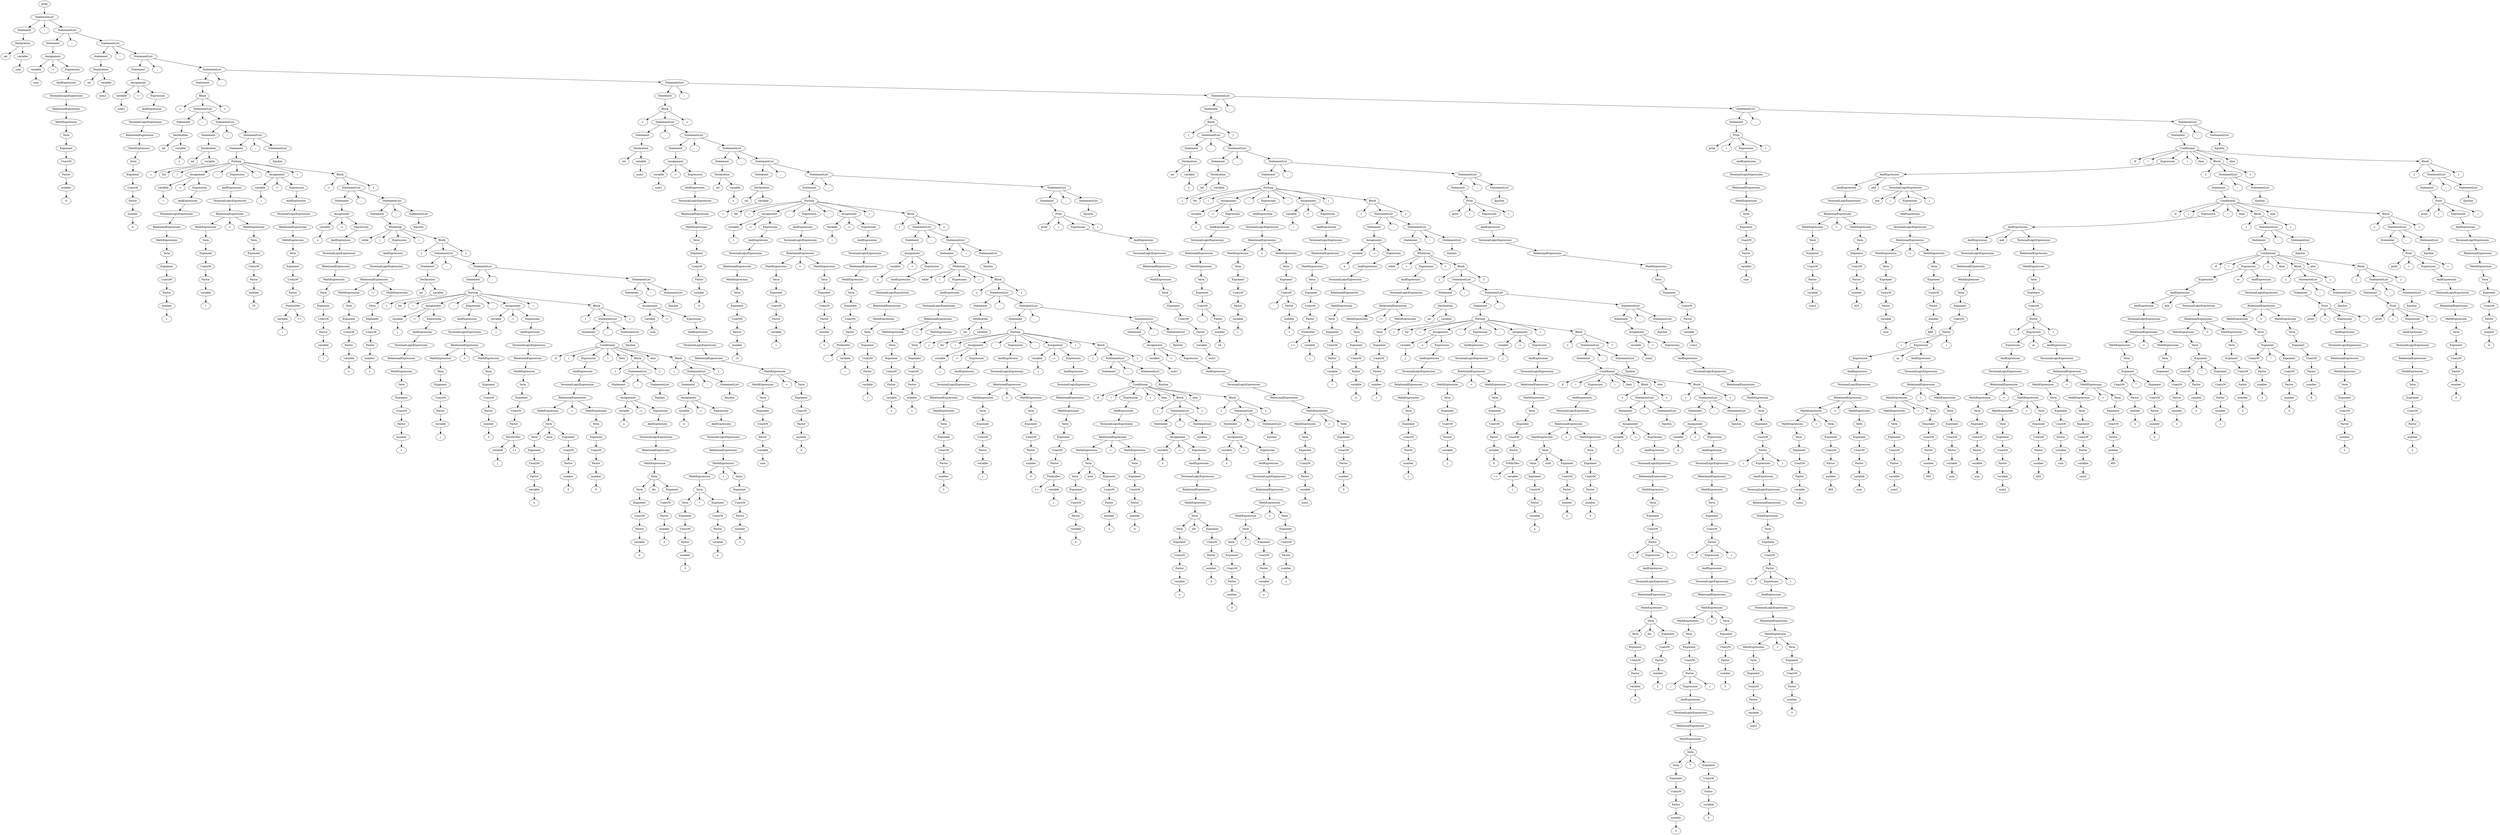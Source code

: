 
digraph "three_x_plus_1"
{
struct1 [label="prog"]
struct2 [label="StatementList"]
struct3 [label="Statement"]
struct4 [label="Declaration"]
struct5 [label="int"]
struct4->struct5
struct6 [label="variable"]
struct7 [label="sum"]
struct6->struct7
struct4->struct6
struct3->struct4
struct2->struct3
struct8 [label=";"]
struct2->struct8
struct9 [label="StatementList"]
struct10 [label="Statement"]
struct11 [label="Assignment"]
struct12 [label="variable"]
struct13 [label="sum"]
struct12->struct13
struct11->struct12
struct14 [label=":="]
struct11->struct14
struct15 [label="Expression"]
struct16 [label="AndExpression"]
struct17 [label="TerminalLogicExpression"]
struct18 [label="RelationalExpression"]
struct19 [label="MathExpression"]
struct20 [label="Term"]
struct21 [label="Exponent"]
struct22 [label="UnaryM"]
struct23 [label="Factor"]
struct24 [label="number"]
struct25 [label="0"]
struct24->struct25
struct23->struct24
struct22->struct23
struct21->struct22
struct20->struct21
struct19->struct20
struct18->struct19
struct17->struct18
struct16->struct17
struct15->struct16
struct11->struct15
struct10->struct11
struct9->struct10
struct26 [label=";"]
struct9->struct26
struct27 [label="StatementList"]
struct28 [label="Statement"]
struct29 [label="Declaration"]
struct30 [label="int"]
struct29->struct30
struct31 [label="variable"]
struct32 [label="sum2"]
struct31->struct32
struct29->struct31
struct28->struct29
struct27->struct28
struct33 [label=";"]
struct27->struct33
struct34 [label="StatementList"]
struct35 [label="Statement"]
struct36 [label="Assignment"]
struct37 [label="variable"]
struct38 [label="sum2"]
struct37->struct38
struct36->struct37
struct39 [label=":="]
struct36->struct39
struct40 [label="Expression"]
struct41 [label="AndExpression"]
struct42 [label="TerminalLogicExpression"]
struct43 [label="RelationalExpression"]
struct44 [label="MathExpression"]
struct45 [label="Term"]
struct46 [label="Exponent"]
struct47 [label="UnaryM"]
struct48 [label="Factor"]
struct49 [label="number"]
struct50 [label="0"]
struct49->struct50
struct48->struct49
struct47->struct48
struct46->struct47
struct45->struct46
struct44->struct45
struct43->struct44
struct42->struct43
struct41->struct42
struct40->struct41
struct36->struct40
struct35->struct36
struct34->struct35
struct51 [label=";"]
struct34->struct51
struct52 [label="StatementList"]
struct53 [label="Statement"]
struct54 [label="Block"]
struct55 [label="{"]
struct54->struct55
struct56 [label="StatementList"]
struct57 [label="Statement"]
struct58 [label="Declaration"]
struct59 [label="int"]
struct58->struct59
struct60 [label="variable"]
struct61 [label="x"]
struct60->struct61
struct58->struct60
struct57->struct58
struct56->struct57
struct62 [label=";"]
struct56->struct62
struct63 [label="StatementList"]
struct64 [label="Statement"]
struct65 [label="Declaration"]
struct66 [label="int"]
struct65->struct66
struct67 [label="variable"]
struct68 [label="i"]
struct67->struct68
struct65->struct67
struct64->struct65
struct63->struct64
struct69 [label=";"]
struct63->struct69
struct70 [label="StatementList"]
struct71 [label="Statement"]
struct72 [label="Forloop"]
struct73 [label="for"]
struct72->struct73
struct74 [label="("]
struct72->struct74
struct75 [label="Assignment"]
struct76 [label="variable"]
struct77 [label="i"]
struct76->struct77
struct75->struct76
struct78 [label=":="]
struct75->struct78
struct79 [label="Expression"]
struct80 [label="AndExpression"]
struct81 [label="TerminalLogicExpression"]
struct82 [label="RelationalExpression"]
struct83 [label="MathExpression"]
struct84 [label="Term"]
struct85 [label="Exponent"]
struct86 [label="UnaryM"]
struct87 [label="Factor"]
struct88 [label="number"]
struct89 [label="1"]
struct88->struct89
struct87->struct88
struct86->struct87
struct85->struct86
struct84->struct85
struct83->struct84
struct82->struct83
struct81->struct82
struct80->struct81
struct79->struct80
struct75->struct79
struct72->struct75
struct90 [label=";"]
struct72->struct90
struct91 [label="Expression"]
struct92 [label="AndExpression"]
struct93 [label="TerminalLogicExpression"]
struct94 [label="RelationalExpression"]
struct95 [label="MathExpression"]
struct96 [label="Term"]
struct97 [label="Exponent"]
struct98 [label="UnaryM"]
struct99 [label="Factor"]
struct100 [label="variable"]
struct101 [label="i"]
struct100->struct101
struct99->struct100
struct98->struct99
struct97->struct98
struct96->struct97
struct95->struct96
struct94->struct95
struct102 [label="<"]
struct94->struct102
struct103 [label="MathExpression"]
struct104 [label="Term"]
struct105 [label="Exponent"]
struct106 [label="UnaryM"]
struct107 [label="Factor"]
struct108 [label="number"]
struct109 [label="32"]
struct108->struct109
struct107->struct108
struct106->struct107
struct105->struct106
struct104->struct105
struct103->struct104
struct94->struct103
struct93->struct94
struct92->struct93
struct91->struct92
struct72->struct91
struct110 [label=";"]
struct72->struct110
struct111 [label="Assignment"]
struct112 [label="variable"]
struct113 [label="i"]
struct112->struct113
struct111->struct112
struct114 [label=":="]
struct111->struct114
struct115 [label="Expression"]
struct116 [label="AndExpression"]
struct117 [label="TerminalLogicExpression"]
struct118 [label="RelationalExpression"]
struct119 [label="MathExpression"]
struct120 [label="Term"]
struct121 [label="Exponent"]
struct122 [label="UnaryM"]
struct123 [label="Factor"]
struct124 [label="PostIncDec"]
struct125 [label="variable"]
struct126 [label="i"]
struct125->struct126
struct124->struct125
struct127 [label="++"]
struct124->struct127
struct123->struct124
struct122->struct123
struct121->struct122
struct120->struct121
struct119->struct120
struct118->struct119
struct117->struct118
struct116->struct117
struct115->struct116
struct111->struct115
struct72->struct111
struct128 [label=")"]
struct72->struct128
struct129 [label="Block"]
struct130 [label="{"]
struct129->struct130
struct131 [label="StatementList"]
struct132 [label="Statement"]
struct133 [label="Assignment"]
struct134 [label="variable"]
struct135 [label="x"]
struct134->struct135
struct133->struct134
struct136 [label=":="]
struct133->struct136
struct137 [label="Expression"]
struct138 [label="AndExpression"]
struct139 [label="TerminalLogicExpression"]
struct140 [label="RelationalExpression"]
struct141 [label="MathExpression"]
struct142 [label="Term"]
struct143 [label="Exponent"]
struct144 [label="UnaryM"]
struct145 [label="Factor"]
struct146 [label="variable"]
struct147 [label="i"]
struct146->struct147
struct145->struct146
struct144->struct145
struct143->struct144
struct142->struct143
struct141->struct142
struct140->struct141
struct139->struct140
struct138->struct139
struct137->struct138
struct133->struct137
struct132->struct133
struct131->struct132
struct148 [label=";"]
struct131->struct148
struct149 [label="StatementList"]
struct150 [label="Statement"]
struct151 [label="Whileloop"]
struct152 [label="while"]
struct151->struct152
struct153 [label="("]
struct151->struct153
struct154 [label="Expression"]
struct155 [label="AndExpression"]
struct156 [label="TerminalLogicExpression"]
struct157 [label="RelationalExpression"]
struct158 [label="MathExpression"]
struct159 [label="Term"]
struct160 [label="Exponent"]
struct161 [label="UnaryM"]
struct162 [label="Factor"]
struct163 [label="variable"]
struct164 [label="x"]
struct163->struct164
struct162->struct163
struct161->struct162
struct160->struct161
struct159->struct160
struct158->struct159
struct157->struct158
struct165 [label="!="]
struct157->struct165
struct166 [label="MathExpression"]
struct167 [label="Term"]
struct168 [label="Exponent"]
struct169 [label="UnaryM"]
struct170 [label="Factor"]
struct171 [label="number"]
struct172 [label="1"]
struct171->struct172
struct170->struct171
struct169->struct170
struct168->struct169
struct167->struct168
struct166->struct167
struct157->struct166
struct156->struct157
struct155->struct156
struct154->struct155
struct151->struct154
struct173 [label=")"]
struct151->struct173
struct174 [label="Block"]
struct175 [label="{"]
struct174->struct175
struct176 [label="StatementList"]
struct177 [label="Statement"]
struct178 [label="Declaration"]
struct179 [label="int"]
struct178->struct179
struct180 [label="variable"]
struct181 [label="j"]
struct180->struct181
struct178->struct180
struct177->struct178
struct176->struct177
struct182 [label=";"]
struct176->struct182
struct183 [label="StatementList"]
struct184 [label="Statement"]
struct185 [label="Forloop"]
struct186 [label="for"]
struct185->struct186
struct187 [label="("]
struct185->struct187
struct188 [label="Assignment"]
struct189 [label="variable"]
struct190 [label="j"]
struct189->struct190
struct188->struct189
struct191 [label=":="]
struct188->struct191
struct192 [label="Expression"]
struct193 [label="AndExpression"]
struct194 [label="TerminalLogicExpression"]
struct195 [label="RelationalExpression"]
struct196 [label="MathExpression"]
struct197 [label="Term"]
struct198 [label="Exponent"]
struct199 [label="UnaryM"]
struct200 [label="Factor"]
struct201 [label="number"]
struct202 [label="1"]
struct201->struct202
struct200->struct201
struct199->struct200
struct198->struct199
struct197->struct198
struct196->struct197
struct195->struct196
struct194->struct195
struct193->struct194
struct192->struct193
struct188->struct192
struct185->struct188
struct203 [label=";"]
struct185->struct203
struct204 [label="Expression"]
struct205 [label="AndExpression"]
struct206 [label="TerminalLogicExpression"]
struct207 [label="RelationalExpression"]
struct208 [label="MathExpression"]
struct209 [label="Term"]
struct210 [label="Exponent"]
struct211 [label="UnaryM"]
struct212 [label="Factor"]
struct213 [label="variable"]
struct214 [label="j"]
struct213->struct214
struct212->struct213
struct211->struct212
struct210->struct211
struct209->struct210
struct208->struct209
struct207->struct208
struct215 [label="<"]
struct207->struct215
struct216 [label="MathExpression"]
struct217 [label="Term"]
struct218 [label="Exponent"]
struct219 [label="UnaryM"]
struct220 [label="Factor"]
struct221 [label="number"]
struct222 [label="3"]
struct221->struct222
struct220->struct221
struct219->struct220
struct218->struct219
struct217->struct218
struct216->struct217
struct207->struct216
struct206->struct207
struct205->struct206
struct204->struct205
struct185->struct204
struct223 [label=";"]
struct185->struct223
struct224 [label="Assignment"]
struct225 [label="variable"]
struct226 [label="j"]
struct225->struct226
struct224->struct225
struct227 [label=":="]
struct224->struct227
struct228 [label="Expression"]
struct229 [label="AndExpression"]
struct230 [label="TerminalLogicExpression"]
struct231 [label="RelationalExpression"]
struct232 [label="MathExpression"]
struct233 [label="Term"]
struct234 [label="Exponent"]
struct235 [label="UnaryM"]
struct236 [label="Factor"]
struct237 [label="PostIncDec"]
struct238 [label="variable"]
struct239 [label="j"]
struct238->struct239
struct237->struct238
struct240 [label="++"]
struct237->struct240
struct236->struct237
struct235->struct236
struct234->struct235
struct233->struct234
struct232->struct233
struct231->struct232
struct230->struct231
struct229->struct230
struct228->struct229
struct224->struct228
struct185->struct224
struct241 [label=")"]
struct185->struct241
struct242 [label="Block"]
struct243 [label="{"]
struct242->struct243
struct244 [label="StatementList"]
struct245 [label="Statement"]
struct246 [label="Conditional"]
struct247 [label="if"]
struct246->struct247
struct248 [label="("]
struct246->struct248
struct249 [label="Expression"]
struct250 [label="AndExpression"]
struct251 [label="TerminalLogicExpression"]
struct252 [label="RelationalExpression"]
struct253 [label="MathExpression"]
struct254 [label="Term"]
struct255 [label="Term"]
struct256 [label="Exponent"]
struct257 [label="UnaryM"]
struct258 [label="Factor"]
struct259 [label="variable"]
struct260 [label="x"]
struct259->struct260
struct258->struct259
struct257->struct258
struct256->struct257
struct255->struct256
struct254->struct255
struct261 [label="mod"]
struct254->struct261
struct262 [label="Exponent"]
struct263 [label="UnaryM"]
struct264 [label="Factor"]
struct265 [label="number"]
struct266 [label="2"]
struct265->struct266
struct264->struct265
struct263->struct264
struct262->struct263
struct254->struct262
struct253->struct254
struct252->struct253
struct267 [label="="]
struct252->struct267
struct268 [label="MathExpression"]
struct269 [label="Term"]
struct270 [label="Exponent"]
struct271 [label="UnaryM"]
struct272 [label="Factor"]
struct273 [label="number"]
struct274 [label="0"]
struct273->struct274
struct272->struct273
struct271->struct272
struct270->struct271
struct269->struct270
struct268->struct269
struct252->struct268
struct251->struct252
struct250->struct251
struct249->struct250
struct246->struct249
struct275 [label=")"]
struct246->struct275
struct276 [label="then"]
struct246->struct276
struct277 [label="Block"]
struct278 [label="{"]
struct277->struct278
struct279 [label="StatementList"]
struct280 [label="Statement"]
struct281 [label="Assignment"]
struct282 [label="variable"]
struct283 [label="x"]
struct282->struct283
struct281->struct282
struct284 [label=":="]
struct281->struct284
struct285 [label="Expression"]
struct286 [label="AndExpression"]
struct287 [label="TerminalLogicExpression"]
struct288 [label="RelationalExpression"]
struct289 [label="MathExpression"]
struct290 [label="Term"]
struct291 [label="Term"]
struct292 [label="Exponent"]
struct293 [label="UnaryM"]
struct294 [label="Factor"]
struct295 [label="variable"]
struct296 [label="x"]
struct295->struct296
struct294->struct295
struct293->struct294
struct292->struct293
struct291->struct292
struct290->struct291
struct297 [label="div"]
struct290->struct297
struct298 [label="Exponent"]
struct299 [label="UnaryM"]
struct300 [label="Factor"]
struct301 [label="number"]
struct302 [label="2"]
struct301->struct302
struct300->struct301
struct299->struct300
struct298->struct299
struct290->struct298
struct289->struct290
struct288->struct289
struct287->struct288
struct286->struct287
struct285->struct286
struct281->struct285
struct280->struct281
struct279->struct280
struct303 [label=";"]
struct279->struct303
struct304 [label="StatementList"]
struct305 [label="Epsilon"]
struct304->struct305
struct279->struct304
struct277->struct279
struct306 [label="}"]
struct277->struct306
struct246->struct277
struct307 [label="else"]
struct246->struct307
struct308 [label="Block"]
struct309 [label="{"]
struct308->struct309
struct310 [label="StatementList"]
struct311 [label="Statement"]
struct312 [label="Assignment"]
struct313 [label="variable"]
struct314 [label="x"]
struct313->struct314
struct312->struct313
struct315 [label=":="]
struct312->struct315
struct316 [label="Expression"]
struct317 [label="AndExpression"]
struct318 [label="TerminalLogicExpression"]
struct319 [label="RelationalExpression"]
struct320 [label="MathExpression"]
struct321 [label="MathExpression"]
struct322 [label="Term"]
struct323 [label="Term"]
struct324 [label="Exponent"]
struct325 [label="UnaryM"]
struct326 [label="Factor"]
struct327 [label="number"]
struct328 [label="3"]
struct327->struct328
struct326->struct327
struct325->struct326
struct324->struct325
struct323->struct324
struct322->struct323
struct329 [label="*"]
struct322->struct329
struct330 [label="Exponent"]
struct331 [label="UnaryM"]
struct332 [label="Factor"]
struct333 [label="variable"]
struct334 [label="x"]
struct333->struct334
struct332->struct333
struct331->struct332
struct330->struct331
struct322->struct330
struct321->struct322
struct320->struct321
struct335 [label="+"]
struct320->struct335
struct336 [label="Term"]
struct337 [label="Exponent"]
struct338 [label="UnaryM"]
struct339 [label="Factor"]
struct340 [label="number"]
struct341 [label="1"]
struct340->struct341
struct339->struct340
struct338->struct339
struct337->struct338
struct336->struct337
struct320->struct336
struct319->struct320
struct318->struct319
struct317->struct318
struct316->struct317
struct312->struct316
struct311->struct312
struct310->struct311
struct342 [label=";"]
struct310->struct342
struct343 [label="StatementList"]
struct344 [label="Epsilon"]
struct343->struct344
struct310->struct343
struct308->struct310
struct345 [label="}"]
struct308->struct345
struct246->struct308
struct245->struct246
struct244->struct245
struct346 [label=";"]
struct244->struct346
struct347 [label="StatementList"]
struct348 [label="Epsilon"]
struct347->struct348
struct244->struct347
struct242->struct244
struct349 [label="}"]
struct242->struct349
struct185->struct242
struct184->struct185
struct183->struct184
struct350 [label=";"]
struct183->struct350
struct351 [label="StatementList"]
struct352 [label="Statement"]
struct353 [label="Assignment"]
struct354 [label="variable"]
struct355 [label="sum"]
struct354->struct355
struct353->struct354
struct356 [label=":="]
struct353->struct356
struct357 [label="Expression"]
struct358 [label="AndExpression"]
struct359 [label="TerminalLogicExpression"]
struct360 [label="RelationalExpression"]
struct361 [label="MathExpression"]
struct362 [label="MathExpression"]
struct363 [label="Term"]
struct364 [label="Exponent"]
struct365 [label="UnaryM"]
struct366 [label="Factor"]
struct367 [label="variable"]
struct368 [label="sum"]
struct367->struct368
struct366->struct367
struct365->struct366
struct364->struct365
struct363->struct364
struct362->struct363
struct361->struct362
struct369 [label="+"]
struct361->struct369
struct370 [label="Term"]
struct371 [label="Exponent"]
struct372 [label="UnaryM"]
struct373 [label="Factor"]
struct374 [label="number"]
struct375 [label="3"]
struct374->struct375
struct373->struct374
struct372->struct373
struct371->struct372
struct370->struct371
struct361->struct370
struct360->struct361
struct359->struct360
struct358->struct359
struct357->struct358
struct353->struct357
struct352->struct353
struct351->struct352
struct376 [label=";"]
struct351->struct376
struct377 [label="StatementList"]
struct378 [label="Epsilon"]
struct377->struct378
struct351->struct377
struct183->struct351
struct176->struct183
struct174->struct176
struct379 [label="}"]
struct174->struct379
struct151->struct174
struct150->struct151
struct149->struct150
struct380 [label=";"]
struct149->struct380
struct381 [label="StatementList"]
struct382 [label="Epsilon"]
struct381->struct382
struct149->struct381
struct131->struct149
struct129->struct131
struct383 [label="}"]
struct129->struct383
struct72->struct129
struct71->struct72
struct70->struct71
struct384 [label=";"]
struct70->struct384
struct385 [label="StatementList"]
struct386 [label="Epsilon"]
struct385->struct386
struct70->struct385
struct63->struct70
struct56->struct63
struct54->struct56
struct387 [label="}"]
struct54->struct387
struct53->struct54
struct52->struct53
struct388 [label=";"]
struct52->struct388
struct389 [label="StatementList"]
struct390 [label="Statement"]
struct391 [label="Block"]
struct392 [label="{"]
struct391->struct392
struct393 [label="StatementList"]
struct394 [label="Statement"]
struct395 [label="Declaration"]
struct396 [label="int"]
struct395->struct396
struct397 [label="variable"]
struct398 [label="sum1"]
struct397->struct398
struct395->struct397
struct394->struct395
struct393->struct394
struct399 [label=";"]
struct393->struct399
struct400 [label="StatementList"]
struct401 [label="Statement"]
struct402 [label="Assignment"]
struct403 [label="variable"]
struct404 [label="sum1"]
struct403->struct404
struct402->struct403
struct405 [label=":="]
struct402->struct405
struct406 [label="Expression"]
struct407 [label="AndExpression"]
struct408 [label="TerminalLogicExpression"]
struct409 [label="RelationalExpression"]
struct410 [label="MathExpression"]
struct411 [label="Term"]
struct412 [label="Exponent"]
struct413 [label="UnaryM"]
struct414 [label="Factor"]
struct415 [label="number"]
struct416 [label="0"]
struct415->struct416
struct414->struct415
struct413->struct414
struct412->struct413
struct411->struct412
struct410->struct411
struct409->struct410
struct408->struct409
struct407->struct408
struct406->struct407
struct402->struct406
struct401->struct402
struct400->struct401
struct417 [label=";"]
struct400->struct417
struct418 [label="StatementList"]
struct419 [label="Statement"]
struct420 [label="Declaration"]
struct421 [label="int"]
struct420->struct421
struct422 [label="variable"]
struct423 [label="x"]
struct422->struct423
struct420->struct422
struct419->struct420
struct418->struct419
struct424 [label=";"]
struct418->struct424
struct425 [label="StatementList"]
struct426 [label="Statement"]
struct427 [label="Declaration"]
struct428 [label="int"]
struct427->struct428
struct429 [label="variable"]
struct430 [label="i"]
struct429->struct430
struct427->struct429
struct426->struct427
struct425->struct426
struct431 [label=";"]
struct425->struct431
struct432 [label="StatementList"]
struct433 [label="Statement"]
struct434 [label="Forloop"]
struct435 [label="for"]
struct434->struct435
struct436 [label="("]
struct434->struct436
struct437 [label="Assignment"]
struct438 [label="variable"]
struct439 [label="i"]
struct438->struct439
struct437->struct438
struct440 [label=":="]
struct437->struct440
struct441 [label="Expression"]
struct442 [label="AndExpression"]
struct443 [label="TerminalLogicExpression"]
struct444 [label="RelationalExpression"]
struct445 [label="MathExpression"]
struct446 [label="Term"]
struct447 [label="Exponent"]
struct448 [label="UnaryM"]
struct449 [label="Factor"]
struct450 [label="number"]
struct451 [label="15"]
struct450->struct451
struct449->struct450
struct448->struct449
struct447->struct448
struct446->struct447
struct445->struct446
struct444->struct445
struct443->struct444
struct442->struct443
struct441->struct442
struct437->struct441
struct434->struct437
struct452 [label=";"]
struct434->struct452
struct453 [label="Expression"]
struct454 [label="AndExpression"]
struct455 [label="TerminalLogicExpression"]
struct456 [label="RelationalExpression"]
struct457 [label="MathExpression"]
struct458 [label="Term"]
struct459 [label="Exponent"]
struct460 [label="UnaryM"]
struct461 [label="Factor"]
struct462 [label="variable"]
struct463 [label="i"]
struct462->struct463
struct461->struct462
struct460->struct461
struct459->struct460
struct458->struct459
struct457->struct458
struct456->struct457
struct464 [label=">"]
struct456->struct464
struct465 [label="MathExpression"]
struct466 [label="Term"]
struct467 [label="Exponent"]
struct468 [label="UnaryM"]
struct469 [label="Factor"]
struct470 [label="number"]
struct471 [label="1"]
struct470->struct471
struct469->struct470
struct468->struct469
struct467->struct468
struct466->struct467
struct465->struct466
struct456->struct465
struct455->struct456
struct454->struct455
struct453->struct454
struct434->struct453
struct472 [label=";"]
struct434->struct472
struct473 [label="Assignment"]
struct474 [label="variable"]
struct475 [label="i"]
struct474->struct475
struct473->struct474
struct476 [label=":="]
struct473->struct476
struct477 [label="Expression"]
struct478 [label="AndExpression"]
struct479 [label="TerminalLogicExpression"]
struct480 [label="RelationalExpression"]
struct481 [label="MathExpression"]
struct482 [label="Term"]
struct483 [label="Exponent"]
struct484 [label="UnaryM"]
struct485 [label="Factor"]
struct486 [label="PreIncDec"]
struct487 [label="--"]
struct486->struct487
struct488 [label="variable"]
struct489 [label="i"]
struct488->struct489
struct486->struct488
struct485->struct486
struct484->struct485
struct483->struct484
struct482->struct483
struct481->struct482
struct480->struct481
struct479->struct480
struct478->struct479
struct477->struct478
struct473->struct477
struct434->struct473
struct490 [label=")"]
struct434->struct490
struct491 [label="Block"]
struct492 [label="{"]
struct491->struct492
struct493 [label="StatementList"]
struct494 [label="Statement"]
struct495 [label="Assignment"]
struct496 [label="variable"]
struct497 [label="x"]
struct496->struct497
struct495->struct496
struct498 [label=":="]
struct495->struct498
struct499 [label="Expression"]
struct500 [label="AndExpression"]
struct501 [label="TerminalLogicExpression"]
struct502 [label="RelationalExpression"]
struct503 [label="MathExpression"]
struct504 [label="Term"]
struct505 [label="Exponent"]
struct506 [label="UnaryM"]
struct507 [label="Factor"]
struct508 [label="variable"]
struct509 [label="i"]
struct508->struct509
struct507->struct508
struct506->struct507
struct505->struct506
struct504->struct505
struct503->struct504
struct502->struct503
struct501->struct502
struct500->struct501
struct499->struct500
struct495->struct499
struct494->struct495
struct493->struct494
struct510 [label=";"]
struct493->struct510
struct511 [label="StatementList"]
struct512 [label="Statement"]
struct513 [label="Whileloop"]
struct514 [label="while"]
struct513->struct514
struct515 [label="("]
struct513->struct515
struct516 [label="Expression"]
struct517 [label="AndExpression"]
struct518 [label="TerminalLogicExpression"]
struct519 [label="RelationalExpression"]
struct520 [label="MathExpression"]
struct521 [label="Term"]
struct522 [label="Exponent"]
struct523 [label="UnaryM"]
struct524 [label="Factor"]
struct525 [label="variable"]
struct526 [label="x"]
struct525->struct526
struct524->struct525
struct523->struct524
struct522->struct523
struct521->struct522
struct520->struct521
struct519->struct520
struct527 [label="!="]
struct519->struct527
struct528 [label="MathExpression"]
struct529 [label="Term"]
struct530 [label="Exponent"]
struct531 [label="UnaryM"]
struct532 [label="Factor"]
struct533 [label="number"]
struct534 [label="1"]
struct533->struct534
struct532->struct533
struct531->struct532
struct530->struct531
struct529->struct530
struct528->struct529
struct519->struct528
struct518->struct519
struct517->struct518
struct516->struct517
struct513->struct516
struct535 [label=")"]
struct513->struct535
struct536 [label="Block"]
struct537 [label="{"]
struct536->struct537
struct538 [label="StatementList"]
struct539 [label="Statement"]
struct540 [label="Declaration"]
struct541 [label="int"]
struct540->struct541
struct542 [label="variable"]
struct543 [label="j"]
struct542->struct543
struct540->struct542
struct539->struct540
struct538->struct539
struct544 [label=";"]
struct538->struct544
struct545 [label="StatementList"]
struct546 [label="Statement"]
struct547 [label="Forloop"]
struct548 [label="for"]
struct547->struct548
struct549 [label="("]
struct547->struct549
struct550 [label="Assignment"]
struct551 [label="variable"]
struct552 [label="j"]
struct551->struct552
struct550->struct551
struct553 [label=":="]
struct550->struct553
struct554 [label="Expression"]
struct555 [label="AndExpression"]
struct556 [label="TerminalLogicExpression"]
struct557 [label="RelationalExpression"]
struct558 [label="MathExpression"]
struct559 [label="Term"]
struct560 [label="Exponent"]
struct561 [label="UnaryM"]
struct562 [label="Factor"]
struct563 [label="number"]
struct564 [label="1"]
struct563->struct564
struct562->struct563
struct561->struct562
struct560->struct561
struct559->struct560
struct558->struct559
struct557->struct558
struct556->struct557
struct555->struct556
struct554->struct555
struct550->struct554
struct547->struct550
struct565 [label=";"]
struct547->struct565
struct566 [label="Expression"]
struct567 [label="AndExpression"]
struct568 [label="TerminalLogicExpression"]
struct569 [label="RelationalExpression"]
struct570 [label="MathExpression"]
struct571 [label="Term"]
struct572 [label="Exponent"]
struct573 [label="UnaryM"]
struct574 [label="Factor"]
struct575 [label="variable"]
struct576 [label="j"]
struct575->struct576
struct574->struct575
struct573->struct574
struct572->struct573
struct571->struct572
struct570->struct571
struct569->struct570
struct577 [label="<"]
struct569->struct577
struct578 [label="MathExpression"]
struct579 [label="Term"]
struct580 [label="Exponent"]
struct581 [label="UnaryM"]
struct582 [label="Factor"]
struct583 [label="number"]
struct584 [label="3"]
struct583->struct584
struct582->struct583
struct581->struct582
struct580->struct581
struct579->struct580
struct578->struct579
struct569->struct578
struct568->struct569
struct567->struct568
struct566->struct567
struct547->struct566
struct585 [label=";"]
struct547->struct585
struct586 [label="Assignment"]
struct587 [label="variable"]
struct588 [label="j"]
struct587->struct588
struct586->struct587
struct589 [label=":="]
struct586->struct589
struct590 [label="Expression"]
struct591 [label="AndExpression"]
struct592 [label="TerminalLogicExpression"]
struct593 [label="RelationalExpression"]
struct594 [label="MathExpression"]
struct595 [label="Term"]
struct596 [label="Exponent"]
struct597 [label="UnaryM"]
struct598 [label="Factor"]
struct599 [label="PreIncDec"]
struct600 [label="++"]
struct599->struct600
struct601 [label="variable"]
struct602 [label="j"]
struct601->struct602
struct599->struct601
struct598->struct599
struct597->struct598
struct596->struct597
struct595->struct596
struct594->struct595
struct593->struct594
struct592->struct593
struct591->struct592
struct590->struct591
struct586->struct590
struct547->struct586
struct603 [label=")"]
struct547->struct603
struct604 [label="Block"]
struct605 [label="{"]
struct604->struct605
struct606 [label="StatementList"]
struct607 [label="Statement"]
struct608 [label="Conditional"]
struct609 [label="if"]
struct608->struct609
struct610 [label="("]
struct608->struct610
struct611 [label="Expression"]
struct612 [label="AndExpression"]
struct613 [label="TerminalLogicExpression"]
struct614 [label="RelationalExpression"]
struct615 [label="MathExpression"]
struct616 [label="Term"]
struct617 [label="Term"]
struct618 [label="Exponent"]
struct619 [label="UnaryM"]
struct620 [label="Factor"]
struct621 [label="variable"]
struct622 [label="x"]
struct621->struct622
struct620->struct621
struct619->struct620
struct618->struct619
struct617->struct618
struct616->struct617
struct623 [label="mod"]
struct616->struct623
struct624 [label="Exponent"]
struct625 [label="UnaryM"]
struct626 [label="Factor"]
struct627 [label="number"]
struct628 [label="2"]
struct627->struct628
struct626->struct627
struct625->struct626
struct624->struct625
struct616->struct624
struct615->struct616
struct614->struct615
struct629 [label="="]
struct614->struct629
struct630 [label="MathExpression"]
struct631 [label="Term"]
struct632 [label="Exponent"]
struct633 [label="UnaryM"]
struct634 [label="Factor"]
struct635 [label="number"]
struct636 [label="0"]
struct635->struct636
struct634->struct635
struct633->struct634
struct632->struct633
struct631->struct632
struct630->struct631
struct614->struct630
struct613->struct614
struct612->struct613
struct611->struct612
struct608->struct611
struct637 [label=")"]
struct608->struct637
struct638 [label="then"]
struct608->struct638
struct639 [label="Block"]
struct640 [label="{"]
struct639->struct640
struct641 [label="StatementList"]
struct642 [label="Statement"]
struct643 [label="Assignment"]
struct644 [label="variable"]
struct645 [label="x"]
struct644->struct645
struct643->struct644
struct646 [label=":="]
struct643->struct646
struct647 [label="Expression"]
struct648 [label="AndExpression"]
struct649 [label="TerminalLogicExpression"]
struct650 [label="RelationalExpression"]
struct651 [label="MathExpression"]
struct652 [label="Term"]
struct653 [label="Term"]
struct654 [label="Exponent"]
struct655 [label="UnaryM"]
struct656 [label="Factor"]
struct657 [label="variable"]
struct658 [label="x"]
struct657->struct658
struct656->struct657
struct655->struct656
struct654->struct655
struct653->struct654
struct652->struct653
struct659 [label="div"]
struct652->struct659
struct660 [label="Exponent"]
struct661 [label="UnaryM"]
struct662 [label="Factor"]
struct663 [label="number"]
struct664 [label="2"]
struct663->struct664
struct662->struct663
struct661->struct662
struct660->struct661
struct652->struct660
struct651->struct652
struct650->struct651
struct649->struct650
struct648->struct649
struct647->struct648
struct643->struct647
struct642->struct643
struct641->struct642
struct665 [label=";"]
struct641->struct665
struct666 [label="StatementList"]
struct667 [label="Epsilon"]
struct666->struct667
struct641->struct666
struct639->struct641
struct668 [label="}"]
struct639->struct668
struct608->struct639
struct669 [label="else"]
struct608->struct669
struct670 [label="Block"]
struct671 [label="{"]
struct670->struct671
struct672 [label="StatementList"]
struct673 [label="Statement"]
struct674 [label="Assignment"]
struct675 [label="variable"]
struct676 [label="x"]
struct675->struct676
struct674->struct675
struct677 [label=":="]
struct674->struct677
struct678 [label="Expression"]
struct679 [label="AndExpression"]
struct680 [label="TerminalLogicExpression"]
struct681 [label="RelationalExpression"]
struct682 [label="MathExpression"]
struct683 [label="MathExpression"]
struct684 [label="Term"]
struct685 [label="Term"]
struct686 [label="Exponent"]
struct687 [label="UnaryM"]
struct688 [label="Factor"]
struct689 [label="number"]
struct690 [label="3"]
struct689->struct690
struct688->struct689
struct687->struct688
struct686->struct687
struct685->struct686
struct684->struct685
struct691 [label="*"]
struct684->struct691
struct692 [label="Exponent"]
struct693 [label="UnaryM"]
struct694 [label="Factor"]
struct695 [label="variable"]
struct696 [label="x"]
struct695->struct696
struct694->struct695
struct693->struct694
struct692->struct693
struct684->struct692
struct683->struct684
struct682->struct683
struct697 [label="+"]
struct682->struct697
struct698 [label="Term"]
struct699 [label="Exponent"]
struct700 [label="UnaryM"]
struct701 [label="Factor"]
struct702 [label="number"]
struct703 [label="1"]
struct702->struct703
struct701->struct702
struct700->struct701
struct699->struct700
struct698->struct699
struct682->struct698
struct681->struct682
struct680->struct681
struct679->struct680
struct678->struct679
struct674->struct678
struct673->struct674
struct672->struct673
struct704 [label=";"]
struct672->struct704
struct705 [label="StatementList"]
struct706 [label="Epsilon"]
struct705->struct706
struct672->struct705
struct670->struct672
struct707 [label="}"]
struct670->struct707
struct608->struct670
struct607->struct608
struct606->struct607
struct708 [label=";"]
struct606->struct708
struct709 [label="StatementList"]
struct710 [label="Epsilon"]
struct709->struct710
struct606->struct709
struct604->struct606
struct711 [label="}"]
struct604->struct711
struct547->struct604
struct546->struct547
struct545->struct546
struct712 [label=";"]
struct545->struct712
struct713 [label="StatementList"]
struct714 [label="Statement"]
struct715 [label="Assignment"]
struct716 [label="variable"]
struct717 [label="sum1"]
struct716->struct717
struct715->struct716
struct718 [label=":="]
struct715->struct718
struct719 [label="Expression"]
struct720 [label="AndExpression"]
struct721 [label="TerminalLogicExpression"]
struct722 [label="RelationalExpression"]
struct723 [label="MathExpression"]
struct724 [label="MathExpression"]
struct725 [label="Term"]
struct726 [label="Exponent"]
struct727 [label="UnaryM"]
struct728 [label="Factor"]
struct729 [label="variable"]
struct730 [label="sum1"]
struct729->struct730
struct728->struct729
struct727->struct728
struct726->struct727
struct725->struct726
struct724->struct725
struct723->struct724
struct731 [label="+"]
struct723->struct731
struct732 [label="Term"]
struct733 [label="Exponent"]
struct734 [label="UnaryM"]
struct735 [label="Factor"]
struct736 [label="number"]
struct737 [label="3"]
struct736->struct737
struct735->struct736
struct734->struct735
struct733->struct734
struct732->struct733
struct723->struct732
struct722->struct723
struct721->struct722
struct720->struct721
struct719->struct720
struct715->struct719
struct714->struct715
struct713->struct714
struct738 [label=";"]
struct713->struct738
struct739 [label="StatementList"]
struct740 [label="Epsilon"]
struct739->struct740
struct713->struct739
struct545->struct713
struct538->struct545
struct536->struct538
struct741 [label="}"]
struct536->struct741
struct513->struct536
struct512->struct513
struct511->struct512
struct742 [label=";"]
struct511->struct742
struct743 [label="StatementList"]
struct744 [label="Epsilon"]
struct743->struct744
struct511->struct743
struct493->struct511
struct491->struct493
struct745 [label="}"]
struct491->struct745
struct434->struct491
struct433->struct434
struct432->struct433
struct746 [label=";"]
struct432->struct746
struct747 [label="StatementList"]
struct748 [label="Statement"]
struct749 [label="Print"]
struct750 [label="print"]
struct749->struct750
struct751 [label="("]
struct749->struct751
struct752 [label="Expression"]
struct753 [label="AndExpression"]
struct754 [label="TerminalLogicExpression"]
struct755 [label="RelationalExpression"]
struct756 [label="MathExpression"]
struct757 [label="Term"]
struct758 [label="Exponent"]
struct759 [label="UnaryM"]
struct760 [label="Factor"]
struct761 [label="variable"]
struct762 [label="sum1"]
struct761->struct762
struct760->struct761
struct759->struct760
struct758->struct759
struct757->struct758
struct756->struct757
struct755->struct756
struct754->struct755
struct753->struct754
struct752->struct753
struct749->struct752
struct763 [label=")"]
struct749->struct763
struct748->struct749
struct747->struct748
struct764 [label=";"]
struct747->struct764
struct765 [label="StatementList"]
struct766 [label="Epsilon"]
struct765->struct766
struct747->struct765
struct432->struct747
struct425->struct432
struct418->struct425
struct400->struct418
struct393->struct400
struct391->struct393
struct767 [label="}"]
struct391->struct767
struct390->struct391
struct389->struct390
struct768 [label=";"]
struct389->struct768
struct769 [label="StatementList"]
struct770 [label="Statement"]
struct771 [label="Block"]
struct772 [label="{"]
struct771->struct772
struct773 [label="StatementList"]
struct774 [label="Statement"]
struct775 [label="Declaration"]
struct776 [label="int"]
struct775->struct776
struct777 [label="variable"]
struct778 [label="x"]
struct777->struct778
struct775->struct777
struct774->struct775
struct773->struct774
struct779 [label=";"]
struct773->struct779
struct780 [label="StatementList"]
struct781 [label="Statement"]
struct782 [label="Declaration"]
struct783 [label="int"]
struct782->struct783
struct784 [label="variable"]
struct785 [label="i"]
struct784->struct785
struct782->struct784
struct781->struct782
struct780->struct781
struct786 [label=";"]
struct780->struct786
struct787 [label="StatementList"]
struct788 [label="Statement"]
struct789 [label="Forloop"]
struct790 [label="for"]
struct789->struct790
struct791 [label="("]
struct789->struct791
struct792 [label="Assignment"]
struct793 [label="variable"]
struct794 [label="i"]
struct793->struct794
struct792->struct793
struct795 [label=":="]
struct792->struct795
struct796 [label="Expression"]
struct797 [label="AndExpression"]
struct798 [label="TerminalLogicExpression"]
struct799 [label="RelationalExpression"]
struct800 [label="MathExpression"]
struct801 [label="Term"]
struct802 [label="Exponent"]
struct803 [label="UnaryM"]
struct804 [label="-"]
struct803->struct804
struct805 [label="Factor"]
struct806 [label="number"]
struct807 [label="24"]
struct806->struct807
struct805->struct806
struct803->struct805
struct802->struct803
struct801->struct802
struct800->struct801
struct799->struct800
struct798->struct799
struct797->struct798
struct796->struct797
struct792->struct796
struct789->struct792
struct808 [label=";"]
struct789->struct808
struct809 [label="Expression"]
struct810 [label="AndExpression"]
struct811 [label="TerminalLogicExpression"]
struct812 [label="RelationalExpression"]
struct813 [label="MathExpression"]
struct814 [label="Term"]
struct815 [label="Exponent"]
struct816 [label="UnaryM"]
struct817 [label="Factor"]
struct818 [label="variable"]
struct819 [label="i"]
struct818->struct819
struct817->struct818
struct816->struct817
struct815->struct816
struct814->struct815
struct813->struct814
struct812->struct813
struct820 [label="<"]
struct812->struct820
struct821 [label="MathExpression"]
struct822 [label="Term"]
struct823 [label="Exponent"]
struct824 [label="UnaryM"]
struct825 [label="-"]
struct824->struct825
struct826 [label="Factor"]
struct827 [label="number"]
struct828 [label="1"]
struct827->struct828
struct826->struct827
struct824->struct826
struct823->struct824
struct822->struct823
struct821->struct822
struct812->struct821
struct811->struct812
struct810->struct811
struct809->struct810
struct789->struct809
struct829 [label=";"]
struct789->struct829
struct830 [label="Assignment"]
struct831 [label="variable"]
struct832 [label="i"]
struct831->struct832
struct830->struct831
struct833 [label=":="]
struct830->struct833
struct834 [label="Expression"]
struct835 [label="AndExpression"]
struct836 [label="TerminalLogicExpression"]
struct837 [label="RelationalExpression"]
struct838 [label="MathExpression"]
struct839 [label="Term"]
struct840 [label="Exponent"]
struct841 [label="UnaryM"]
struct842 [label="Factor"]
struct843 [label="PreIncDec"]
struct844 [label="++"]
struct843->struct844
struct845 [label="variable"]
struct846 [label="i"]
struct845->struct846
struct843->struct845
struct842->struct843
struct841->struct842
struct840->struct841
struct839->struct840
struct838->struct839
struct837->struct838
struct836->struct837
struct835->struct836
struct834->struct835
struct830->struct834
struct789->struct830
struct847 [label=")"]
struct789->struct847
struct848 [label="Block"]
struct849 [label="{"]
struct848->struct849
struct850 [label="StatementList"]
struct851 [label="Statement"]
struct852 [label="Assignment"]
struct853 [label="variable"]
struct854 [label="x"]
struct853->struct854
struct852->struct853
struct855 [label=":="]
struct852->struct855
struct856 [label="Expression"]
struct857 [label="AndExpression"]
struct858 [label="TerminalLogicExpression"]
struct859 [label="RelationalExpression"]
struct860 [label="MathExpression"]
struct861 [label="Term"]
struct862 [label="Exponent"]
struct863 [label="UnaryM"]
struct864 [label="Factor"]
struct865 [label="variable"]
struct866 [label="i"]
struct865->struct866
struct864->struct865
struct863->struct864
struct862->struct863
struct861->struct862
struct860->struct861
struct859->struct860
struct858->struct859
struct857->struct858
struct856->struct857
struct852->struct856
struct851->struct852
struct850->struct851
struct867 [label=";"]
struct850->struct867
struct868 [label="StatementList"]
struct869 [label="Statement"]
struct870 [label="Whileloop"]
struct871 [label="while"]
struct870->struct871
struct872 [label="("]
struct870->struct872
struct873 [label="Expression"]
struct874 [label="AndExpression"]
struct875 [label="TerminalLogicExpression"]
struct876 [label="RelationalExpression"]
struct877 [label="MathExpression"]
struct878 [label="Term"]
struct879 [label="Exponent"]
struct880 [label="UnaryM"]
struct881 [label="Factor"]
struct882 [label="variable"]
struct883 [label="x"]
struct882->struct883
struct881->struct882
struct880->struct881
struct879->struct880
struct878->struct879
struct877->struct878
struct876->struct877
struct884 [label="!="]
struct876->struct884
struct885 [label="MathExpression"]
struct886 [label="Term"]
struct887 [label="Exponent"]
struct888 [label="UnaryM"]
struct889 [label="Factor"]
struct890 [label="number"]
struct891 [label="1"]
struct890->struct891
struct889->struct890
struct888->struct889
struct887->struct888
struct886->struct887
struct885->struct886
struct876->struct885
struct875->struct876
struct874->struct875
struct873->struct874
struct870->struct873
struct892 [label=")"]
struct870->struct892
struct893 [label="Block"]
struct894 [label="{"]
struct893->struct894
struct895 [label="StatementList"]
struct896 [label="Statement"]
struct897 [label="Declaration"]
struct898 [label="int"]
struct897->struct898
struct899 [label="variable"]
struct900 [label="j"]
struct899->struct900
struct897->struct899
struct896->struct897
struct895->struct896
struct901 [label=";"]
struct895->struct901
struct902 [label="StatementList"]
struct903 [label="Statement"]
struct904 [label="Forloop"]
struct905 [label="for"]
struct904->struct905
struct906 [label="("]
struct904->struct906
struct907 [label="Assignment"]
struct908 [label="variable"]
struct909 [label="j"]
struct908->struct909
struct907->struct908
struct910 [label=":="]
struct907->struct910
struct911 [label="Expression"]
struct912 [label="AndExpression"]
struct913 [label="TerminalLogicExpression"]
struct914 [label="RelationalExpression"]
struct915 [label="MathExpression"]
struct916 [label="Term"]
struct917 [label="Exponent"]
struct918 [label="UnaryM"]
struct919 [label="Factor"]
struct920 [label="number"]
struct921 [label="1"]
struct920->struct921
struct919->struct920
struct918->struct919
struct917->struct918
struct916->struct917
struct915->struct916
struct914->struct915
struct913->struct914
struct912->struct913
struct911->struct912
struct907->struct911
struct904->struct907
struct922 [label=";"]
struct904->struct922
struct923 [label="Expression"]
struct924 [label="AndExpression"]
struct925 [label="TerminalLogicExpression"]
struct926 [label="RelationalExpression"]
struct927 [label="MathExpression"]
struct928 [label="Term"]
struct929 [label="Exponent"]
struct930 [label="UnaryM"]
struct931 [label="Factor"]
struct932 [label="variable"]
struct933 [label="j"]
struct932->struct933
struct931->struct932
struct930->struct931
struct929->struct930
struct928->struct929
struct927->struct928
struct926->struct927
struct934 [label="<"]
struct926->struct934
struct935 [label="MathExpression"]
struct936 [label="Term"]
struct937 [label="Exponent"]
struct938 [label="UnaryM"]
struct939 [label="Factor"]
struct940 [label="number"]
struct941 [label="3"]
struct940->struct941
struct939->struct940
struct938->struct939
struct937->struct938
struct936->struct937
struct935->struct936
struct926->struct935
struct925->struct926
struct924->struct925
struct923->struct924
struct904->struct923
struct942 [label=";"]
struct904->struct942
struct943 [label="Assignment"]
struct944 [label="variable"]
struct945 [label="j"]
struct944->struct945
struct943->struct944
struct946 [label=":="]
struct943->struct946
struct947 [label="Expression"]
struct948 [label="AndExpression"]
struct949 [label="TerminalLogicExpression"]
struct950 [label="RelationalExpression"]
struct951 [label="MathExpression"]
struct952 [label="Term"]
struct953 [label="Exponent"]
struct954 [label="UnaryM"]
struct955 [label="Factor"]
struct956 [label="PreIncDec"]
struct957 [label="++"]
struct956->struct957
struct958 [label="variable"]
struct959 [label="j"]
struct958->struct959
struct956->struct958
struct955->struct956
struct954->struct955
struct953->struct954
struct952->struct953
struct951->struct952
struct950->struct951
struct949->struct950
struct948->struct949
struct947->struct948
struct943->struct947
struct904->struct943
struct960 [label=")"]
struct904->struct960
struct961 [label="Block"]
struct962 [label="{"]
struct961->struct962
struct963 [label="StatementList"]
struct964 [label="Statement"]
struct965 [label="Conditional"]
struct966 [label="if"]
struct965->struct966
struct967 [label="("]
struct965->struct967
struct968 [label="Expression"]
struct969 [label="AndExpression"]
struct970 [label="TerminalLogicExpression"]
struct971 [label="RelationalExpression"]
struct972 [label="MathExpression"]
struct973 [label="Term"]
struct974 [label="Term"]
struct975 [label="Exponent"]
struct976 [label="UnaryM"]
struct977 [label="Factor"]
struct978 [label="variable"]
struct979 [label="x"]
struct978->struct979
struct977->struct978
struct976->struct977
struct975->struct976
struct974->struct975
struct973->struct974
struct980 [label="mod"]
struct973->struct980
struct981 [label="Exponent"]
struct982 [label="UnaryM"]
struct983 [label="Factor"]
struct984 [label="number"]
struct985 [label="2"]
struct984->struct985
struct983->struct984
struct982->struct983
struct981->struct982
struct973->struct981
struct972->struct973
struct971->struct972
struct986 [label="="]
struct971->struct986
struct987 [label="MathExpression"]
struct988 [label="Term"]
struct989 [label="Exponent"]
struct990 [label="UnaryM"]
struct991 [label="Factor"]
struct992 [label="number"]
struct993 [label="0"]
struct992->struct993
struct991->struct992
struct990->struct991
struct989->struct990
struct988->struct989
struct987->struct988
struct971->struct987
struct970->struct971
struct969->struct970
struct968->struct969
struct965->struct968
struct994 [label=")"]
struct965->struct994
struct995 [label="then"]
struct965->struct995
struct996 [label="Block"]
struct997 [label="{"]
struct996->struct997
struct998 [label="StatementList"]
struct999 [label="Statement"]
struct1000 [label="Assignment"]
struct1001 [label="variable"]
struct1002 [label="x"]
struct1001->struct1002
struct1000->struct1001
struct1003 [label=":="]
struct1000->struct1003
struct1004 [label="Expression"]
struct1005 [label="AndExpression"]
struct1006 [label="TerminalLogicExpression"]
struct1007 [label="RelationalExpression"]
struct1008 [label="MathExpression"]
struct1009 [label="Term"]
struct1010 [label="Exponent"]
struct1011 [label="UnaryM"]
struct1012 [label="Factor"]
struct1013 [label="|"]
struct1012->struct1013
struct1014 [label="Expression"]
struct1015 [label="AndExpression"]
struct1016 [label="TerminalLogicExpression"]
struct1017 [label="RelationalExpression"]
struct1018 [label="MathExpression"]
struct1019 [label="Term"]
struct1020 [label="Term"]
struct1021 [label="Exponent"]
struct1022 [label="UnaryM"]
struct1023 [label="Factor"]
struct1024 [label="variable"]
struct1025 [label="x"]
struct1024->struct1025
struct1023->struct1024
struct1022->struct1023
struct1021->struct1022
struct1020->struct1021
struct1019->struct1020
struct1026 [label="div"]
struct1019->struct1026
struct1027 [label="Exponent"]
struct1028 [label="UnaryM"]
struct1029 [label="Factor"]
struct1030 [label="number"]
struct1031 [label="2"]
struct1030->struct1031
struct1029->struct1030
struct1028->struct1029
struct1027->struct1028
struct1019->struct1027
struct1018->struct1019
struct1017->struct1018
struct1016->struct1017
struct1015->struct1016
struct1014->struct1015
struct1012->struct1014
struct1032 [label="|"]
struct1012->struct1032
struct1011->struct1012
struct1010->struct1011
struct1009->struct1010
struct1008->struct1009
struct1007->struct1008
struct1006->struct1007
struct1005->struct1006
struct1004->struct1005
struct1000->struct1004
struct999->struct1000
struct998->struct999
struct1033 [label=";"]
struct998->struct1033
struct1034 [label="StatementList"]
struct1035 [label="Epsilon"]
struct1034->struct1035
struct998->struct1034
struct996->struct998
struct1036 [label="}"]
struct996->struct1036
struct965->struct996
struct1037 [label="else"]
struct965->struct1037
struct1038 [label="Block"]
struct1039 [label="{"]
struct1038->struct1039
struct1040 [label="StatementList"]
struct1041 [label="Statement"]
struct1042 [label="Assignment"]
struct1043 [label="variable"]
struct1044 [label="x"]
struct1043->struct1044
struct1042->struct1043
struct1045 [label=":="]
struct1042->struct1045
struct1046 [label="Expression"]
struct1047 [label="AndExpression"]
struct1048 [label="TerminalLogicExpression"]
struct1049 [label="RelationalExpression"]
struct1050 [label="MathExpression"]
struct1051 [label="Term"]
struct1052 [label="Exponent"]
struct1053 [label="UnaryM"]
struct1054 [label="Factor"]
struct1055 [label="("]
struct1054->struct1055
struct1056 [label="Expression"]
struct1057 [label="AndExpression"]
struct1058 [label="TerminalLogicExpression"]
struct1059 [label="RelationalExpression"]
struct1060 [label="MathExpression"]
struct1061 [label="MathExpression"]
struct1062 [label="Term"]
struct1063 [label="Exponent"]
struct1064 [label="UnaryM"]
struct1065 [label="Factor"]
struct1066 [label="|"]
struct1065->struct1066
struct1067 [label="Expression"]
struct1068 [label="AndExpression"]
struct1069 [label="TerminalLogicExpression"]
struct1070 [label="RelationalExpression"]
struct1071 [label="MathExpression"]
struct1072 [label="Term"]
struct1073 [label="Term"]
struct1074 [label="Exponent"]
struct1075 [label="UnaryM"]
struct1076 [label="Factor"]
struct1077 [label="number"]
struct1078 [label="3"]
struct1077->struct1078
struct1076->struct1077
struct1075->struct1076
struct1074->struct1075
struct1073->struct1074
struct1072->struct1073
struct1079 [label="*"]
struct1072->struct1079
struct1080 [label="Exponent"]
struct1081 [label="UnaryM"]
struct1082 [label="Factor"]
struct1083 [label="variable"]
struct1084 [label="x"]
struct1083->struct1084
struct1082->struct1083
struct1081->struct1082
struct1080->struct1081
struct1072->struct1080
struct1071->struct1072
struct1070->struct1071
struct1069->struct1070
struct1068->struct1069
struct1067->struct1068
struct1065->struct1067
struct1085 [label="|"]
struct1065->struct1085
struct1064->struct1065
struct1063->struct1064
struct1062->struct1063
struct1061->struct1062
struct1060->struct1061
struct1086 [label="+"]
struct1060->struct1086
struct1087 [label="Term"]
struct1088 [label="Exponent"]
struct1089 [label="UnaryM"]
struct1090 [label="Factor"]
struct1091 [label="number"]
struct1092 [label="1"]
struct1091->struct1092
struct1090->struct1091
struct1089->struct1090
struct1088->struct1089
struct1087->struct1088
struct1060->struct1087
struct1059->struct1060
struct1058->struct1059
struct1057->struct1058
struct1056->struct1057
struct1054->struct1056
struct1093 [label=")"]
struct1054->struct1093
struct1053->struct1054
struct1052->struct1053
struct1051->struct1052
struct1050->struct1051
struct1049->struct1050
struct1048->struct1049
struct1047->struct1048
struct1046->struct1047
struct1042->struct1046
struct1041->struct1042
struct1040->struct1041
struct1094 [label=";"]
struct1040->struct1094
struct1095 [label="StatementList"]
struct1096 [label="Epsilon"]
struct1095->struct1096
struct1040->struct1095
struct1038->struct1040
struct1097 [label="}"]
struct1038->struct1097
struct965->struct1038
struct964->struct965
struct963->struct964
struct1098 [label=";"]
struct963->struct1098
struct1099 [label="StatementList"]
struct1100 [label="Epsilon"]
struct1099->struct1100
struct963->struct1099
struct961->struct963
struct1101 [label="}"]
struct961->struct1101
struct904->struct961
struct903->struct904
struct902->struct903
struct1102 [label=";"]
struct902->struct1102
struct1103 [label="StatementList"]
struct1104 [label="Statement"]
struct1105 [label="Assignment"]
struct1106 [label="variable"]
struct1107 [label="sum2"]
struct1106->struct1107
struct1105->struct1106
struct1108 [label=":="]
struct1105->struct1108
struct1109 [label="Expression"]
struct1110 [label="AndExpression"]
struct1111 [label="TerminalLogicExpression"]
struct1112 [label="RelationalExpression"]
struct1113 [label="MathExpression"]
struct1114 [label="Term"]
struct1115 [label="Exponent"]
struct1116 [label="UnaryM"]
struct1117 [label="Factor"]
struct1118 [label="("]
struct1117->struct1118
struct1119 [label="Expression"]
struct1120 [label="AndExpression"]
struct1121 [label="TerminalLogicExpression"]
struct1122 [label="RelationalExpression"]
struct1123 [label="MathExpression"]
struct1124 [label="Term"]
struct1125 [label="Exponent"]
struct1126 [label="UnaryM"]
struct1127 [label="Factor"]
struct1128 [label="("]
struct1127->struct1128
struct1129 [label="Expression"]
struct1130 [label="AndExpression"]
struct1131 [label="TerminalLogicExpression"]
struct1132 [label="RelationalExpression"]
struct1133 [label="MathExpression"]
struct1134 [label="MathExpression"]
struct1135 [label="Term"]
struct1136 [label="Exponent"]
struct1137 [label="UnaryM"]
struct1138 [label="Factor"]
struct1139 [label="variable"]
struct1140 [label="sum2"]
struct1139->struct1140
struct1138->struct1139
struct1137->struct1138
struct1136->struct1137
struct1135->struct1136
struct1134->struct1135
struct1133->struct1134
struct1141 [label="+"]
struct1133->struct1141
struct1142 [label="Term"]
struct1143 [label="Exponent"]
struct1144 [label="UnaryM"]
struct1145 [label="Factor"]
struct1146 [label="number"]
struct1147 [label="3"]
struct1146->struct1147
struct1145->struct1146
struct1144->struct1145
struct1143->struct1144
struct1142->struct1143
struct1133->struct1142
struct1132->struct1133
struct1131->struct1132
struct1130->struct1131
struct1129->struct1130
struct1127->struct1129
struct1148 [label=")"]
struct1127->struct1148
struct1126->struct1127
struct1125->struct1126
struct1124->struct1125
struct1123->struct1124
struct1122->struct1123
struct1121->struct1122
struct1120->struct1121
struct1119->struct1120
struct1117->struct1119
struct1149 [label=")"]
struct1117->struct1149
struct1116->struct1117
struct1115->struct1116
struct1114->struct1115
struct1113->struct1114
struct1112->struct1113
struct1111->struct1112
struct1110->struct1111
struct1109->struct1110
struct1105->struct1109
struct1104->struct1105
struct1103->struct1104
struct1150 [label=";"]
struct1103->struct1150
struct1151 [label="StatementList"]
struct1152 [label="Epsilon"]
struct1151->struct1152
struct1103->struct1151
struct902->struct1103
struct895->struct902
struct893->struct895
struct1153 [label="}"]
struct893->struct1153
struct870->struct893
struct869->struct870
struct868->struct869
struct1154 [label=";"]
struct868->struct1154
struct1155 [label="StatementList"]
struct1156 [label="Epsilon"]
struct1155->struct1156
struct868->struct1155
struct850->struct868
struct848->struct850
struct1157 [label="}"]
struct848->struct1157
struct789->struct848
struct788->struct789
struct787->struct788
struct1158 [label=";"]
struct787->struct1158
struct1159 [label="StatementList"]
struct1160 [label="Statement"]
struct1161 [label="Print"]
struct1162 [label="print"]
struct1161->struct1162
struct1163 [label="("]
struct1161->struct1163
struct1164 [label="Expression"]
struct1165 [label="AndExpression"]
struct1166 [label="TerminalLogicExpression"]
struct1167 [label="RelationalExpression"]
struct1168 [label="MathExpression"]
struct1169 [label="Term"]
struct1170 [label="Exponent"]
struct1171 [label="UnaryM"]
struct1172 [label="Factor"]
struct1173 [label="variable"]
struct1174 [label="sum2"]
struct1173->struct1174
struct1172->struct1173
struct1171->struct1172
struct1170->struct1171
struct1169->struct1170
struct1168->struct1169
struct1167->struct1168
struct1166->struct1167
struct1165->struct1166
struct1164->struct1165
struct1161->struct1164
struct1175 [label=")"]
struct1161->struct1175
struct1160->struct1161
struct1159->struct1160
struct1176 [label=";"]
struct1159->struct1176
struct1177 [label="StatementList"]
struct1178 [label="Epsilon"]
struct1177->struct1178
struct1159->struct1177
struct787->struct1159
struct780->struct787
struct773->struct780
struct771->struct773
struct1179 [label="}"]
struct771->struct1179
struct770->struct771
struct769->struct770
struct1180 [label=";"]
struct769->struct1180
struct1181 [label="StatementList"]
struct1182 [label="Statement"]
struct1183 [label="Print"]
struct1184 [label="print"]
struct1183->struct1184
struct1185 [label="("]
struct1183->struct1185
struct1186 [label="Expression"]
struct1187 [label="AndExpression"]
struct1188 [label="TerminalLogicExpression"]
struct1189 [label="RelationalExpression"]
struct1190 [label="MathExpression"]
struct1191 [label="Term"]
struct1192 [label="Exponent"]
struct1193 [label="UnaryM"]
struct1194 [label="Factor"]
struct1195 [label="variable"]
struct1196 [label="sum"]
struct1195->struct1196
struct1194->struct1195
struct1193->struct1194
struct1192->struct1193
struct1191->struct1192
struct1190->struct1191
struct1189->struct1190
struct1188->struct1189
struct1187->struct1188
struct1186->struct1187
struct1183->struct1186
struct1197 [label=")"]
struct1183->struct1197
struct1182->struct1183
struct1181->struct1182
struct1198 [label=";"]
struct1181->struct1198
struct1199 [label="StatementList"]
struct1200 [label="Statement"]
struct1201 [label="Conditional"]
struct1202 [label="if"]
struct1201->struct1202
struct1203 [label="("]
struct1201->struct1203
struct1204 [label="Expression"]
struct1205 [label="AndExpression"]
struct1206 [label="AndExpression"]
struct1207 [label="TerminalLogicExpression"]
struct1208 [label="RelationalExpression"]
struct1209 [label="MathExpression"]
struct1210 [label="Term"]
struct1211 [label="Exponent"]
struct1212 [label="UnaryM"]
struct1213 [label="Factor"]
struct1214 [label="variable"]
struct1215 [label="sum2"]
struct1214->struct1215
struct1213->struct1214
struct1212->struct1213
struct1211->struct1212
struct1210->struct1211
struct1209->struct1210
struct1208->struct1209
struct1216 [label="="]
struct1208->struct1216
struct1217 [label="MathExpression"]
struct1218 [label="Term"]
struct1219 [label="Exponent"]
struct1220 [label="UnaryM"]
struct1221 [label="Factor"]
struct1222 [label="number"]
struct1223 [label="423"]
struct1222->struct1223
struct1221->struct1222
struct1220->struct1221
struct1219->struct1220
struct1218->struct1219
struct1217->struct1218
struct1208->struct1217
struct1207->struct1208
struct1206->struct1207
struct1205->struct1206
struct1224 [label="and"]
struct1205->struct1224
struct1225 [label="TerminalLogicExpression"]
struct1226 [label="not"]
struct1225->struct1226
struct1227 [label="("]
struct1225->struct1227
struct1228 [label="Expression"]
struct1229 [label="AndExpression"]
struct1230 [label="TerminalLogicExpression"]
struct1231 [label="RelationalExpression"]
struct1232 [label="MathExpression"]
struct1233 [label="Term"]
struct1234 [label="Exponent"]
struct1235 [label="UnaryM"]
struct1236 [label="Factor"]
struct1237 [label="variable"]
struct1238 [label="sum"]
struct1237->struct1238
struct1236->struct1237
struct1235->struct1236
struct1234->struct1235
struct1233->struct1234
struct1232->struct1233
struct1231->struct1232
struct1239 [label="!="]
struct1231->struct1239
struct1240 [label="MathExpression"]
struct1241 [label="Term"]
struct1242 [label="Exponent"]
struct1243 [label="UnaryM"]
struct1244 [label="Factor"]
struct1245 [label="number"]
struct1246 [label="888"]
struct1245->struct1246
struct1244->struct1245
struct1243->struct1244
struct1242->struct1243
struct1241->struct1242
struct1240->struct1241
struct1231->struct1240
struct1230->struct1231
struct1229->struct1230
struct1228->struct1229
struct1225->struct1228
struct1247 [label=")"]
struct1225->struct1247
struct1205->struct1225
struct1204->struct1205
struct1201->struct1204
struct1248 [label=")"]
struct1201->struct1248
struct1249 [label="then"]
struct1201->struct1249
struct1250 [label="Block"]
struct1251 [label="{"]
struct1250->struct1251
struct1252 [label="StatementList"]
struct1253 [label="Statement"]
struct1254 [label="Conditional"]
struct1255 [label="if"]
struct1254->struct1255
struct1256 [label="("]
struct1254->struct1256
struct1257 [label="Expression"]
struct1258 [label="AndExpression"]
struct1259 [label="AndExpression"]
struct1260 [label="TerminalLogicExpression"]
struct1261 [label="RelationalExpression"]
struct1262 [label="MathExpression"]
struct1263 [label="Term"]
struct1264 [label="Exponent"]
struct1265 [label="UnaryM"]
struct1266 [label="Factor"]
struct1267 [label="("]
struct1266->struct1267
struct1268 [label="Expression"]
struct1269 [label="Expression"]
struct1270 [label="AndExpression"]
struct1271 [label="TerminalLogicExpression"]
struct1272 [label="RelationalExpression"]
struct1273 [label="MathExpression"]
struct1274 [label="MathExpression"]
struct1275 [label="Term"]
struct1276 [label="Exponent"]
struct1277 [label="UnaryM"]
struct1278 [label="Factor"]
struct1279 [label="variable"]
struct1280 [label="sum2"]
struct1279->struct1280
struct1278->struct1279
struct1277->struct1278
struct1276->struct1277
struct1275->struct1276
struct1274->struct1275
struct1273->struct1274
struct1281 [label="+"]
struct1273->struct1281
struct1282 [label="Term"]
struct1283 [label="Exponent"]
struct1284 [label="UnaryM"]
struct1285 [label="Factor"]
struct1286 [label="number"]
struct1287 [label="465"]
struct1286->struct1287
struct1285->struct1286
struct1284->struct1285
struct1283->struct1284
struct1282->struct1283
struct1273->struct1282
struct1272->struct1273
struct1288 [label=">"]
struct1272->struct1288
struct1289 [label="MathExpression"]
struct1290 [label="Term"]
struct1291 [label="Exponent"]
struct1292 [label="UnaryM"]
struct1293 [label="Factor"]
struct1294 [label="variable"]
struct1295 [label="sum"]
struct1294->struct1295
struct1293->struct1294
struct1292->struct1293
struct1291->struct1292
struct1290->struct1291
struct1289->struct1290
struct1272->struct1289
struct1271->struct1272
struct1270->struct1271
struct1269->struct1270
struct1268->struct1269
struct1296 [label="or"]
struct1268->struct1296
struct1297 [label="AndExpression"]
struct1298 [label="TerminalLogicExpression"]
struct1299 [label="RelationalExpression"]
struct1300 [label="MathExpression"]
struct1301 [label="MathExpression"]
struct1302 [label="Term"]
struct1303 [label="Exponent"]
struct1304 [label="UnaryM"]
struct1305 [label="Factor"]
struct1306 [label="variable"]
struct1307 [label="sum2"]
struct1306->struct1307
struct1305->struct1306
struct1304->struct1305
struct1303->struct1304
struct1302->struct1303
struct1301->struct1302
struct1300->struct1301
struct1308 [label="+"]
struct1300->struct1308
struct1309 [label="Term"]
struct1310 [label="Exponent"]
struct1311 [label="UnaryM"]
struct1312 [label="Factor"]
struct1313 [label="number"]
struct1314 [label="465"]
struct1313->struct1314
struct1312->struct1313
struct1311->struct1312
struct1310->struct1311
struct1309->struct1310
struct1300->struct1309
struct1299->struct1300
struct1315 [label="="]
struct1299->struct1315
struct1316 [label="MathExpression"]
struct1317 [label="Term"]
struct1318 [label="Exponent"]
struct1319 [label="UnaryM"]
struct1320 [label="Factor"]
struct1321 [label="variable"]
struct1322 [label="sum"]
struct1321->struct1322
struct1320->struct1321
struct1319->struct1320
struct1318->struct1319
struct1317->struct1318
struct1316->struct1317
struct1299->struct1316
struct1298->struct1299
struct1297->struct1298
struct1268->struct1297
struct1266->struct1268
struct1323 [label=")"]
struct1266->struct1323
struct1265->struct1266
struct1264->struct1265
struct1263->struct1264
struct1262->struct1263
struct1261->struct1262
struct1260->struct1261
struct1259->struct1260
struct1258->struct1259
struct1324 [label="and"]
struct1258->struct1324
struct1325 [label="TerminalLogicExpression"]
struct1326 [label="RelationalExpression"]
struct1327 [label="MathExpression"]
struct1328 [label="Term"]
struct1329 [label="Exponent"]
struct1330 [label="UnaryM"]
struct1331 [label="Factor"]
struct1332 [label="("]
struct1331->struct1332
struct1333 [label="Expression"]
struct1334 [label="Expression"]
struct1335 [label="AndExpression"]
struct1336 [label="TerminalLogicExpression"]
struct1337 [label="RelationalExpression"]
struct1338 [label="MathExpression"]
struct1339 [label="Term"]
struct1340 [label="Exponent"]
struct1341 [label="UnaryM"]
struct1342 [label="Factor"]
struct1343 [label="variable"]
struct1344 [label="sum"]
struct1343->struct1344
struct1342->struct1343
struct1341->struct1342
struct1340->struct1341
struct1339->struct1340
struct1338->struct1339
struct1337->struct1338
struct1345 [label="<"]
struct1337->struct1345
struct1346 [label="MathExpression"]
struct1347 [label="MathExpression"]
struct1348 [label="Term"]
struct1349 [label="Exponent"]
struct1350 [label="UnaryM"]
struct1351 [label="Factor"]
struct1352 [label="variable"]
struct1353 [label="sum2"]
struct1352->struct1353
struct1351->struct1352
struct1350->struct1351
struct1349->struct1350
struct1348->struct1349
struct1347->struct1348
struct1346->struct1347
struct1354 [label="+"]
struct1346->struct1354
struct1355 [label="Term"]
struct1356 [label="Exponent"]
struct1357 [label="UnaryM"]
struct1358 [label="Factor"]
struct1359 [label="number"]
struct1360 [label="465"]
struct1359->struct1360
struct1358->struct1359
struct1357->struct1358
struct1356->struct1357
struct1355->struct1356
struct1346->struct1355
struct1337->struct1346
struct1336->struct1337
struct1335->struct1336
struct1334->struct1335
struct1333->struct1334
struct1361 [label="or"]
struct1333->struct1361
struct1362 [label="AndExpression"]
struct1363 [label="TerminalLogicExpression"]
struct1364 [label="RelationalExpression"]
struct1365 [label="MathExpression"]
struct1366 [label="Term"]
struct1367 [label="Exponent"]
struct1368 [label="UnaryM"]
struct1369 [label="Factor"]
struct1370 [label="variable"]
struct1371 [label="sum"]
struct1370->struct1371
struct1369->struct1370
struct1368->struct1369
struct1367->struct1368
struct1366->struct1367
struct1365->struct1366
struct1364->struct1365
struct1372 [label="="]
struct1364->struct1372
struct1373 [label="MathExpression"]
struct1374 [label="MathExpression"]
struct1375 [label="Term"]
struct1376 [label="Exponent"]
struct1377 [label="UnaryM"]
struct1378 [label="Factor"]
struct1379 [label="variable"]
struct1380 [label="sum2"]
struct1379->struct1380
struct1378->struct1379
struct1377->struct1378
struct1376->struct1377
struct1375->struct1376
struct1374->struct1375
struct1373->struct1374
struct1381 [label="+"]
struct1373->struct1381
struct1382 [label="Term"]
struct1383 [label="Exponent"]
struct1384 [label="UnaryM"]
struct1385 [label="Factor"]
struct1386 [label="number"]
struct1387 [label="465"]
struct1386->struct1387
struct1385->struct1386
struct1384->struct1385
struct1383->struct1384
struct1382->struct1383
struct1373->struct1382
struct1364->struct1373
struct1363->struct1364
struct1362->struct1363
struct1333->struct1362
struct1331->struct1333
struct1388 [label=")"]
struct1331->struct1388
struct1330->struct1331
struct1329->struct1330
struct1328->struct1329
struct1327->struct1328
struct1326->struct1327
struct1325->struct1326
struct1258->struct1325
struct1257->struct1258
struct1254->struct1257
struct1389 [label=")"]
struct1254->struct1389
struct1390 [label="then"]
struct1254->struct1390
struct1391 [label="Block"]
struct1392 [label="{"]
struct1391->struct1392
struct1393 [label="StatementList"]
struct1394 [label="Statement"]
struct1395 [label="Conditional"]
struct1396 [label="if"]
struct1395->struct1396
struct1397 [label="("]
struct1395->struct1397
struct1398 [label="Expression"]
struct1399 [label="Expression"]
struct1400 [label="AndExpression"]
struct1401 [label="AndExpression"]
struct1402 [label="TerminalLogicExpression"]
struct1403 [label="RelationalExpression"]
struct1404 [label="MathExpression"]
struct1405 [label="Term"]
struct1406 [label="Exponent"]
struct1407 [label="UnaryM"]
struct1408 [label="Factor"]
struct1409 [label="number"]
struct1410 [label="2"]
struct1409->struct1410
struct1408->struct1409
struct1407->struct1408
struct1406->struct1407
struct1411 [label="^"]
struct1406->struct1411
struct1412 [label="Exponent"]
struct1413 [label="UnaryM"]
struct1414 [label="Factor"]
struct1415 [label="number"]
struct1416 [label="0"]
struct1415->struct1416
struct1414->struct1415
struct1413->struct1414
struct1412->struct1413
struct1406->struct1412
struct1405->struct1406
struct1404->struct1405
struct1403->struct1404
struct1417 [label="<"]
struct1403->struct1417
struct1418 [label="MathExpression"]
struct1419 [label="Term"]
struct1420 [label="Exponent"]
struct1421 [label="UnaryM"]
struct1422 [label="Factor"]
struct1423 [label="number"]
struct1424 [label="2"]
struct1423->struct1424
struct1422->struct1423
struct1421->struct1422
struct1420->struct1421
struct1419->struct1420
struct1418->struct1419
struct1403->struct1418
struct1402->struct1403
struct1401->struct1402
struct1400->struct1401
struct1425 [label="and"]
struct1400->struct1425
struct1426 [label="TerminalLogicExpression"]
struct1427 [label="RelationalExpression"]
struct1428 [label="MathExpression"]
struct1429 [label="Term"]
struct1430 [label="Exponent"]
struct1431 [label="UnaryM"]
struct1432 [label="Factor"]
struct1433 [label="number"]
struct1434 [label="2"]
struct1433->struct1434
struct1432->struct1433
struct1431->struct1432
struct1430->struct1431
struct1435 [label="^"]
struct1430->struct1435
struct1436 [label="Exponent"]
struct1437 [label="UnaryM"]
struct1438 [label="Factor"]
struct1439 [label="number"]
struct1440 [label="1"]
struct1439->struct1440
struct1438->struct1439
struct1437->struct1438
struct1436->struct1437
struct1430->struct1436
struct1429->struct1430
struct1428->struct1429
struct1427->struct1428
struct1441 [label=">"]
struct1427->struct1441
struct1442 [label="MathExpression"]
struct1443 [label="Term"]
struct1444 [label="Exponent"]
struct1445 [label="UnaryM"]
struct1446 [label="Factor"]
struct1447 [label="number"]
struct1448 [label="2"]
struct1447->struct1448
struct1446->struct1447
struct1445->struct1446
struct1444->struct1445
struct1443->struct1444
struct1442->struct1443
struct1427->struct1442
struct1426->struct1427
struct1400->struct1426
struct1399->struct1400
struct1398->struct1399
struct1449 [label="or"]
struct1398->struct1449
struct1450 [label="AndExpression"]
struct1451 [label="TerminalLogicExpression"]
struct1452 [label="RelationalExpression"]
struct1453 [label="MathExpression"]
struct1454 [label="Term"]
struct1455 [label="Exponent"]
struct1456 [label="UnaryM"]
struct1457 [label="Factor"]
struct1458 [label="number"]
struct1459 [label="2"]
struct1458->struct1459
struct1457->struct1458
struct1456->struct1457
struct1455->struct1456
struct1460 [label="^"]
struct1455->struct1460
struct1461 [label="Exponent"]
struct1462 [label="UnaryM"]
struct1463 [label="Factor"]
struct1464 [label="number"]
struct1465 [label="3"]
struct1464->struct1465
struct1463->struct1464
struct1462->struct1463
struct1461->struct1462
struct1455->struct1461
struct1454->struct1455
struct1453->struct1454
struct1452->struct1453
struct1466 [label="<"]
struct1452->struct1466
struct1467 [label="MathExpression"]
struct1468 [label="Term"]
struct1469 [label="Exponent"]
struct1470 [label="UnaryM"]
struct1471 [label="Factor"]
struct1472 [label="number"]
struct1473 [label="8"]
struct1472->struct1473
struct1471->struct1472
struct1470->struct1471
struct1469->struct1470
struct1468->struct1469
struct1467->struct1468
struct1452->struct1467
struct1451->struct1452
struct1450->struct1451
struct1398->struct1450
struct1395->struct1398
struct1474 [label=")"]
struct1395->struct1474
struct1475 [label="then"]
struct1395->struct1475
struct1476 [label="Block"]
struct1477 [label="{"]
struct1476->struct1477
struct1478 [label="StatementList"]
struct1479 [label="Statement"]
struct1480 [label="Print"]
struct1481 [label="print"]
struct1480->struct1481
struct1482 [label="("]
struct1480->struct1482
struct1483 [label="Expression"]
struct1484 [label="AndExpression"]
struct1485 [label="TerminalLogicExpression"]
struct1486 [label="RelationalExpression"]
struct1487 [label="MathExpression"]
struct1488 [label="Term"]
struct1489 [label="Exponent"]
struct1490 [label="UnaryM"]
struct1491 [label="Factor"]
struct1492 [label="number"]
struct1493 [label="1"]
struct1492->struct1493
struct1491->struct1492
struct1490->struct1491
struct1489->struct1490
struct1488->struct1489
struct1487->struct1488
struct1486->struct1487
struct1485->struct1486
struct1484->struct1485
struct1483->struct1484
struct1480->struct1483
struct1494 [label=")"]
struct1480->struct1494
struct1479->struct1480
struct1478->struct1479
struct1495 [label=";"]
struct1478->struct1495
struct1496 [label="StatementList"]
struct1497 [label="Epsilon"]
struct1496->struct1497
struct1478->struct1496
struct1476->struct1478
struct1498 [label="}"]
struct1476->struct1498
struct1395->struct1476
struct1499 [label="else"]
struct1395->struct1499
struct1500 [label="Block"]
struct1501 [label="{"]
struct1500->struct1501
struct1502 [label="StatementList"]
struct1503 [label="Statement"]
struct1504 [label="Print"]
struct1505 [label="print"]
struct1504->struct1505
struct1506 [label="("]
struct1504->struct1506
struct1507 [label="Expression"]
struct1508 [label="AndExpression"]
struct1509 [label="TerminalLogicExpression"]
struct1510 [label="RelationalExpression"]
struct1511 [label="MathExpression"]
struct1512 [label="Term"]
struct1513 [label="Exponent"]
struct1514 [label="UnaryM"]
struct1515 [label="Factor"]
struct1516 [label="number"]
struct1517 [label="2"]
struct1516->struct1517
struct1515->struct1516
struct1514->struct1515
struct1513->struct1514
struct1512->struct1513
struct1511->struct1512
struct1510->struct1511
struct1509->struct1510
struct1508->struct1509
struct1507->struct1508
struct1504->struct1507
struct1518 [label=")"]
struct1504->struct1518
struct1503->struct1504
struct1502->struct1503
struct1519 [label=";"]
struct1502->struct1519
struct1520 [label="StatementList"]
struct1521 [label="Epsilon"]
struct1520->struct1521
struct1502->struct1520
struct1500->struct1502
struct1522 [label="}"]
struct1500->struct1522
struct1395->struct1500
struct1394->struct1395
struct1393->struct1394
struct1523 [label=";"]
struct1393->struct1523
struct1524 [label="StatementList"]
struct1525 [label="Epsilon"]
struct1524->struct1525
struct1393->struct1524
struct1391->struct1393
struct1526 [label="}"]
struct1391->struct1526
struct1254->struct1391
struct1527 [label="else"]
struct1254->struct1527
struct1528 [label="Block"]
struct1529 [label="{"]
struct1528->struct1529
struct1530 [label="StatementList"]
struct1531 [label="Statement"]
struct1532 [label="Print"]
struct1533 [label="print"]
struct1532->struct1533
struct1534 [label="("]
struct1532->struct1534
struct1535 [label="Expression"]
struct1536 [label="AndExpression"]
struct1537 [label="TerminalLogicExpression"]
struct1538 [label="RelationalExpression"]
struct1539 [label="MathExpression"]
struct1540 [label="Term"]
struct1541 [label="Exponent"]
struct1542 [label="UnaryM"]
struct1543 [label="Factor"]
struct1544 [label="number"]
struct1545 [label="3"]
struct1544->struct1545
struct1543->struct1544
struct1542->struct1543
struct1541->struct1542
struct1540->struct1541
struct1539->struct1540
struct1538->struct1539
struct1537->struct1538
struct1536->struct1537
struct1535->struct1536
struct1532->struct1535
struct1546 [label=")"]
struct1532->struct1546
struct1531->struct1532
struct1530->struct1531
struct1547 [label=";"]
struct1530->struct1547
struct1548 [label="StatementList"]
struct1549 [label="Epsilon"]
struct1548->struct1549
struct1530->struct1548
struct1528->struct1530
struct1550 [label="}"]
struct1528->struct1550
struct1254->struct1528
struct1253->struct1254
struct1252->struct1253
struct1551 [label=";"]
struct1252->struct1551
struct1552 [label="StatementList"]
struct1553 [label="Epsilon"]
struct1552->struct1553
struct1252->struct1552
struct1250->struct1252
struct1554 [label="}"]
struct1250->struct1554
struct1201->struct1250
struct1555 [label="else"]
struct1201->struct1555
struct1556 [label="Block"]
struct1557 [label="{"]
struct1556->struct1557
struct1558 [label="StatementList"]
struct1559 [label="Statement"]
struct1560 [label="Print"]
struct1561 [label="print"]
struct1560->struct1561
struct1562 [label="("]
struct1560->struct1562
struct1563 [label="Expression"]
struct1564 [label="AndExpression"]
struct1565 [label="TerminalLogicExpression"]
struct1566 [label="RelationalExpression"]
struct1567 [label="MathExpression"]
struct1568 [label="Term"]
struct1569 [label="Exponent"]
struct1570 [label="UnaryM"]
struct1571 [label="Factor"]
struct1572 [label="number"]
struct1573 [label="4"]
struct1572->struct1573
struct1571->struct1572
struct1570->struct1571
struct1569->struct1570
struct1568->struct1569
struct1567->struct1568
struct1566->struct1567
struct1565->struct1566
struct1564->struct1565
struct1563->struct1564
struct1560->struct1563
struct1574 [label=")"]
struct1560->struct1574
struct1559->struct1560
struct1558->struct1559
struct1575 [label=";"]
struct1558->struct1575
struct1576 [label="StatementList"]
struct1577 [label="Epsilon"]
struct1576->struct1577
struct1558->struct1576
struct1556->struct1558
struct1578 [label="}"]
struct1556->struct1578
struct1201->struct1556
struct1200->struct1201
struct1199->struct1200
struct1579 [label=";"]
struct1199->struct1579
struct1580 [label="StatementList"]
struct1581 [label="Epsilon"]
struct1580->struct1581
struct1199->struct1580
struct1181->struct1199
struct769->struct1181
struct389->struct769
struct52->struct389
struct34->struct52
struct27->struct34
struct9->struct27
struct2->struct9
struct1->struct2
}